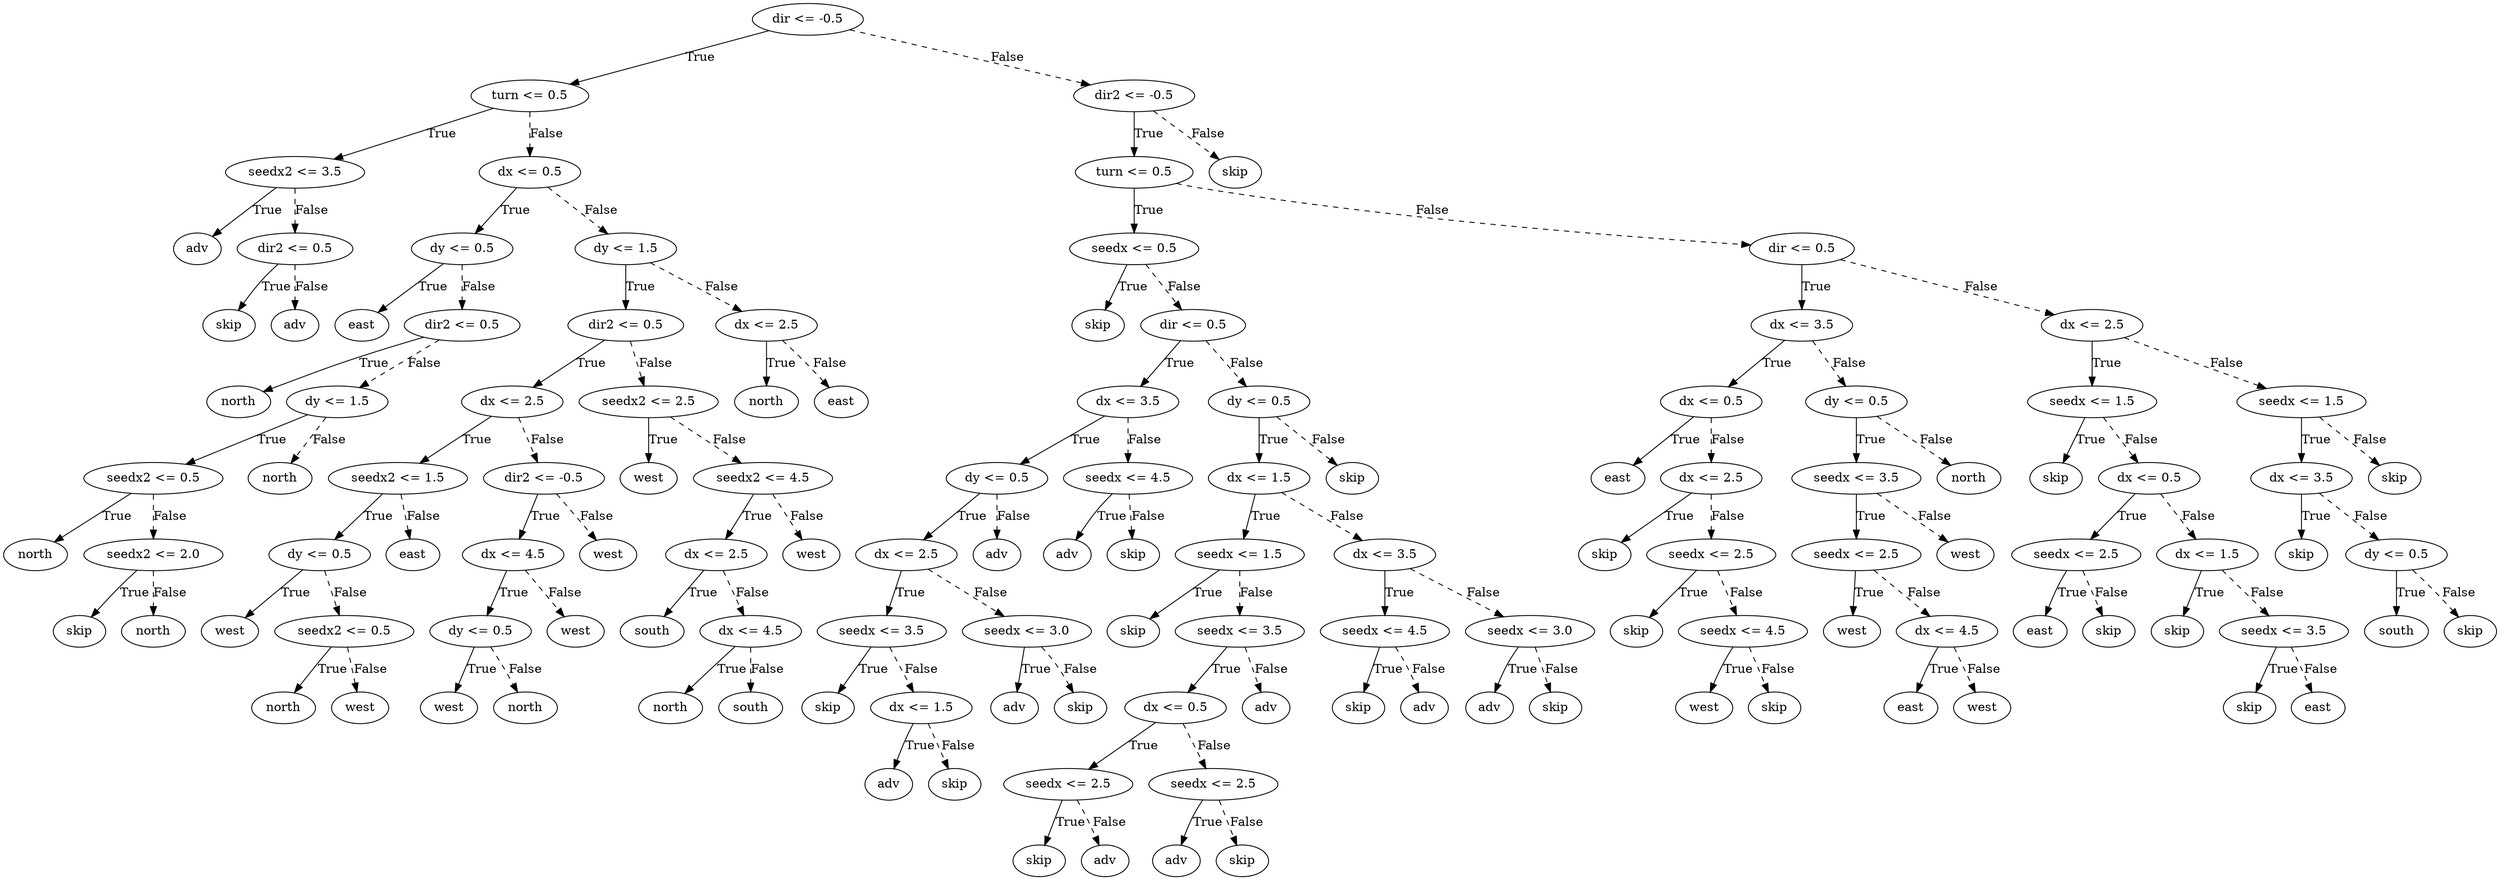 digraph {
0 [label="dir <= -0.5"];
1 [label="turn <= 0.5"];
2 [label="seedx2 <= 3.5"];
3 [label="adv"];
2 -> 3 [label="True"];
4 [label="dir2 <= 0.5"];
5 [label="skip"];
4 -> 5 [label="True"];
6 [label="adv"];
4 -> 6 [style="dashed", label="False"];
2 -> 4 [style="dashed", label="False"];
1 -> 2 [label="True"];
7 [label="dx <= 0.5"];
8 [label="dy <= 0.5"];
9 [label="east"];
8 -> 9 [label="True"];
10 [label="dir2 <= 0.5"];
11 [label="north"];
10 -> 11 [label="True"];
12 [label="dy <= 1.5"];
13 [label="seedx2 <= 0.5"];
14 [label="north"];
13 -> 14 [label="True"];
15 [label="seedx2 <= 2.0"];
16 [label="skip"];
15 -> 16 [label="True"];
17 [label="north"];
15 -> 17 [style="dashed", label="False"];
13 -> 15 [style="dashed", label="False"];
12 -> 13 [label="True"];
18 [label="north"];
12 -> 18 [style="dashed", label="False"];
10 -> 12 [style="dashed", label="False"];
8 -> 10 [style="dashed", label="False"];
7 -> 8 [label="True"];
19 [label="dy <= 1.5"];
20 [label="dir2 <= 0.5"];
21 [label="dx <= 2.5"];
22 [label="seedx2 <= 1.5"];
23 [label="dy <= 0.5"];
24 [label="west"];
23 -> 24 [label="True"];
25 [label="seedx2 <= 0.5"];
26 [label="north"];
25 -> 26 [label="True"];
27 [label="west"];
25 -> 27 [style="dashed", label="False"];
23 -> 25 [style="dashed", label="False"];
22 -> 23 [label="True"];
28 [label="east"];
22 -> 28 [style="dashed", label="False"];
21 -> 22 [label="True"];
29 [label="dir2 <= -0.5"];
30 [label="dx <= 4.5"];
31 [label="dy <= 0.5"];
32 [label="west"];
31 -> 32 [label="True"];
33 [label="north"];
31 -> 33 [style="dashed", label="False"];
30 -> 31 [label="True"];
34 [label="west"];
30 -> 34 [style="dashed", label="False"];
29 -> 30 [label="True"];
35 [label="west"];
29 -> 35 [style="dashed", label="False"];
21 -> 29 [style="dashed", label="False"];
20 -> 21 [label="True"];
36 [label="seedx2 <= 2.5"];
37 [label="west"];
36 -> 37 [label="True"];
38 [label="seedx2 <= 4.5"];
39 [label="dx <= 2.5"];
40 [label="south"];
39 -> 40 [label="True"];
41 [label="dx <= 4.5"];
42 [label="north"];
41 -> 42 [label="True"];
43 [label="south"];
41 -> 43 [style="dashed", label="False"];
39 -> 41 [style="dashed", label="False"];
38 -> 39 [label="True"];
44 [label="west"];
38 -> 44 [style="dashed", label="False"];
36 -> 38 [style="dashed", label="False"];
20 -> 36 [style="dashed", label="False"];
19 -> 20 [label="True"];
45 [label="dx <= 2.5"];
46 [label="north"];
45 -> 46 [label="True"];
47 [label="east"];
45 -> 47 [style="dashed", label="False"];
19 -> 45 [style="dashed", label="False"];
7 -> 19 [style="dashed", label="False"];
1 -> 7 [style="dashed", label="False"];
0 -> 1 [label="True"];
48 [label="dir2 <= -0.5"];
49 [label="turn <= 0.5"];
50 [label="seedx <= 0.5"];
51 [label="skip"];
50 -> 51 [label="True"];
52 [label="dir <= 0.5"];
53 [label="dx <= 3.5"];
54 [label="dy <= 0.5"];
55 [label="dx <= 2.5"];
56 [label="seedx <= 3.5"];
57 [label="skip"];
56 -> 57 [label="True"];
58 [label="dx <= 1.5"];
59 [label="adv"];
58 -> 59 [label="True"];
60 [label="skip"];
58 -> 60 [style="dashed", label="False"];
56 -> 58 [style="dashed", label="False"];
55 -> 56 [label="True"];
61 [label="seedx <= 3.0"];
62 [label="adv"];
61 -> 62 [label="True"];
63 [label="skip"];
61 -> 63 [style="dashed", label="False"];
55 -> 61 [style="dashed", label="False"];
54 -> 55 [label="True"];
64 [label="adv"];
54 -> 64 [style="dashed", label="False"];
53 -> 54 [label="True"];
65 [label="seedx <= 4.5"];
66 [label="adv"];
65 -> 66 [label="True"];
67 [label="skip"];
65 -> 67 [style="dashed", label="False"];
53 -> 65 [style="dashed", label="False"];
52 -> 53 [label="True"];
68 [label="dy <= 0.5"];
69 [label="dx <= 1.5"];
70 [label="seedx <= 1.5"];
71 [label="skip"];
70 -> 71 [label="True"];
72 [label="seedx <= 3.5"];
73 [label="dx <= 0.5"];
74 [label="seedx <= 2.5"];
75 [label="skip"];
74 -> 75 [label="True"];
76 [label="adv"];
74 -> 76 [style="dashed", label="False"];
73 -> 74 [label="True"];
77 [label="seedx <= 2.5"];
78 [label="adv"];
77 -> 78 [label="True"];
79 [label="skip"];
77 -> 79 [style="dashed", label="False"];
73 -> 77 [style="dashed", label="False"];
72 -> 73 [label="True"];
80 [label="adv"];
72 -> 80 [style="dashed", label="False"];
70 -> 72 [style="dashed", label="False"];
69 -> 70 [label="True"];
81 [label="dx <= 3.5"];
82 [label="seedx <= 4.5"];
83 [label="skip"];
82 -> 83 [label="True"];
84 [label="adv"];
82 -> 84 [style="dashed", label="False"];
81 -> 82 [label="True"];
85 [label="seedx <= 3.0"];
86 [label="adv"];
85 -> 86 [label="True"];
87 [label="skip"];
85 -> 87 [style="dashed", label="False"];
81 -> 85 [style="dashed", label="False"];
69 -> 81 [style="dashed", label="False"];
68 -> 69 [label="True"];
88 [label="skip"];
68 -> 88 [style="dashed", label="False"];
52 -> 68 [style="dashed", label="False"];
50 -> 52 [style="dashed", label="False"];
49 -> 50 [label="True"];
89 [label="dir <= 0.5"];
90 [label="dx <= 3.5"];
91 [label="dx <= 0.5"];
92 [label="east"];
91 -> 92 [label="True"];
93 [label="dx <= 2.5"];
94 [label="skip"];
93 -> 94 [label="True"];
95 [label="seedx <= 2.5"];
96 [label="skip"];
95 -> 96 [label="True"];
97 [label="seedx <= 4.5"];
98 [label="west"];
97 -> 98 [label="True"];
99 [label="skip"];
97 -> 99 [style="dashed", label="False"];
95 -> 97 [style="dashed", label="False"];
93 -> 95 [style="dashed", label="False"];
91 -> 93 [style="dashed", label="False"];
90 -> 91 [label="True"];
100 [label="dy <= 0.5"];
101 [label="seedx <= 3.5"];
102 [label="seedx <= 2.5"];
103 [label="west"];
102 -> 103 [label="True"];
104 [label="dx <= 4.5"];
105 [label="east"];
104 -> 105 [label="True"];
106 [label="west"];
104 -> 106 [style="dashed", label="False"];
102 -> 104 [style="dashed", label="False"];
101 -> 102 [label="True"];
107 [label="west"];
101 -> 107 [style="dashed", label="False"];
100 -> 101 [label="True"];
108 [label="north"];
100 -> 108 [style="dashed", label="False"];
90 -> 100 [style="dashed", label="False"];
89 -> 90 [label="True"];
109 [label="dx <= 2.5"];
110 [label="seedx <= 1.5"];
111 [label="skip"];
110 -> 111 [label="True"];
112 [label="dx <= 0.5"];
113 [label="seedx <= 2.5"];
114 [label="east"];
113 -> 114 [label="True"];
115 [label="skip"];
113 -> 115 [style="dashed", label="False"];
112 -> 113 [label="True"];
116 [label="dx <= 1.5"];
117 [label="skip"];
116 -> 117 [label="True"];
118 [label="seedx <= 3.5"];
119 [label="skip"];
118 -> 119 [label="True"];
120 [label="east"];
118 -> 120 [style="dashed", label="False"];
116 -> 118 [style="dashed", label="False"];
112 -> 116 [style="dashed", label="False"];
110 -> 112 [style="dashed", label="False"];
109 -> 110 [label="True"];
121 [label="seedx <= 1.5"];
122 [label="dx <= 3.5"];
123 [label="skip"];
122 -> 123 [label="True"];
124 [label="dy <= 0.5"];
125 [label="south"];
124 -> 125 [label="True"];
126 [label="skip"];
124 -> 126 [style="dashed", label="False"];
122 -> 124 [style="dashed", label="False"];
121 -> 122 [label="True"];
127 [label="skip"];
121 -> 127 [style="dashed", label="False"];
109 -> 121 [style="dashed", label="False"];
89 -> 109 [style="dashed", label="False"];
49 -> 89 [style="dashed", label="False"];
48 -> 49 [label="True"];
128 [label="skip"];
48 -> 128 [style="dashed", label="False"];
0 -> 48 [style="dashed", label="False"];

}